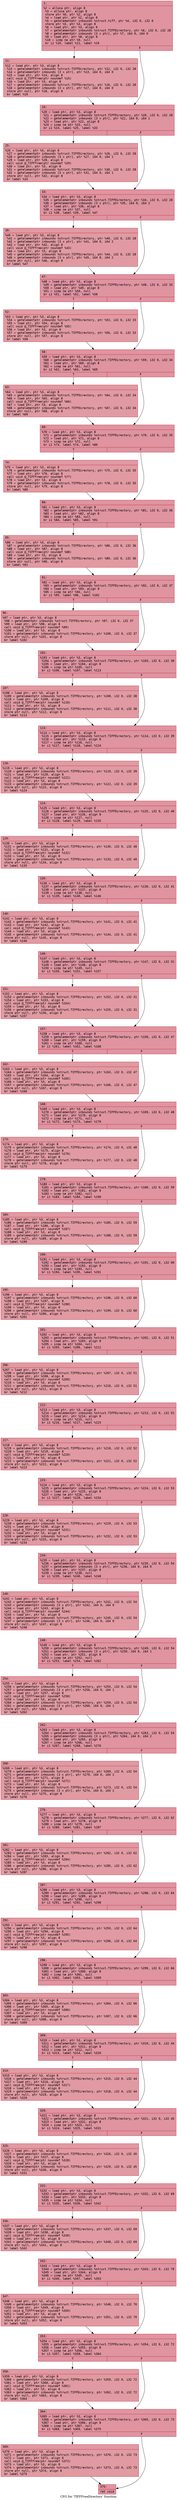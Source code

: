 digraph "CFG for 'TIFFFreeDirectory' function" {
	label="CFG for 'TIFFFreeDirectory' function";

	Node0x6000015d2b20 [shape=record,color="#b70d28ff", style=filled, fillcolor="#b70d2870" fontname="Courier",label="{1:\l|  %2 = alloca ptr, align 8\l  %3 = alloca ptr, align 8\l  store ptr %0, ptr %2, align 8\l  %4 = load ptr, ptr %2, align 8\l  %5 = getelementptr inbounds %struct.tiff, ptr %4, i32 0, i32 6\l  store ptr %5, ptr %3, align 8\l  %6 = load ptr, ptr %3, align 8\l  %7 = getelementptr inbounds %struct.TIFFDirectory, ptr %6, i32 0, i32 28\l  %8 = getelementptr inbounds [3 x ptr], ptr %7, i64 0, i64 0\l  %9 = load ptr, ptr %8, align 8\l  %10 = icmp ne ptr %9, null\l  br i1 %10, label %11, label %19\l|{<s0>T|<s1>F}}"];
	Node0x6000015d2b20:s0 -> Node0x6000015d2b70[tooltip="1 -> 11\nProbability 62.50%" ];
	Node0x6000015d2b20:s1 -> Node0x6000015d2bc0[tooltip="1 -> 19\nProbability 37.50%" ];
	Node0x6000015d2b70 [shape=record,color="#b70d28ff", style=filled, fillcolor="#bb1b2c70" fontname="Courier",label="{11:\l|  %12 = load ptr, ptr %3, align 8\l  %13 = getelementptr inbounds %struct.TIFFDirectory, ptr %12, i32 0, i32 28\l  %14 = getelementptr inbounds [3 x ptr], ptr %13, i64 0, i64 0\l  %15 = load ptr, ptr %14, align 8\l  call void @_TIFFfree(ptr noundef %15)\l  %16 = load ptr, ptr %3, align 8\l  %17 = getelementptr inbounds %struct.TIFFDirectory, ptr %16, i32 0, i32 28\l  %18 = getelementptr inbounds [3 x ptr], ptr %17, i64 0, i64 0\l  store ptr null, ptr %18, align 8\l  br label %19\l}"];
	Node0x6000015d2b70 -> Node0x6000015d2bc0[tooltip="11 -> 19\nProbability 100.00%" ];
	Node0x6000015d2bc0 [shape=record,color="#b70d28ff", style=filled, fillcolor="#b70d2870" fontname="Courier",label="{19:\l|  %20 = load ptr, ptr %3, align 8\l  %21 = getelementptr inbounds %struct.TIFFDirectory, ptr %20, i32 0, i32 28\l  %22 = getelementptr inbounds [3 x ptr], ptr %21, i64 0, i64 1\l  %23 = load ptr, ptr %22, align 8\l  %24 = icmp ne ptr %23, null\l  br i1 %24, label %25, label %33\l|{<s0>T|<s1>F}}"];
	Node0x6000015d2bc0:s0 -> Node0x6000015d2c10[tooltip="19 -> 25\nProbability 62.50%" ];
	Node0x6000015d2bc0:s1 -> Node0x6000015d2c60[tooltip="19 -> 33\nProbability 37.50%" ];
	Node0x6000015d2c10 [shape=record,color="#b70d28ff", style=filled, fillcolor="#bb1b2c70" fontname="Courier",label="{25:\l|  %26 = load ptr, ptr %3, align 8\l  %27 = getelementptr inbounds %struct.TIFFDirectory, ptr %26, i32 0, i32 28\l  %28 = getelementptr inbounds [3 x ptr], ptr %27, i64 0, i64 1\l  %29 = load ptr, ptr %28, align 8\l  call void @_TIFFfree(ptr noundef %29)\l  %30 = load ptr, ptr %3, align 8\l  %31 = getelementptr inbounds %struct.TIFFDirectory, ptr %30, i32 0, i32 28\l  %32 = getelementptr inbounds [3 x ptr], ptr %31, i64 0, i64 1\l  store ptr null, ptr %32, align 8\l  br label %33\l}"];
	Node0x6000015d2c10 -> Node0x6000015d2c60[tooltip="25 -> 33\nProbability 100.00%" ];
	Node0x6000015d2c60 [shape=record,color="#b70d28ff", style=filled, fillcolor="#b70d2870" fontname="Courier",label="{33:\l|  %34 = load ptr, ptr %3, align 8\l  %35 = getelementptr inbounds %struct.TIFFDirectory, ptr %34, i32 0, i32 28\l  %36 = getelementptr inbounds [3 x ptr], ptr %35, i64 0, i64 2\l  %37 = load ptr, ptr %36, align 8\l  %38 = icmp ne ptr %37, null\l  br i1 %38, label %39, label %47\l|{<s0>T|<s1>F}}"];
	Node0x6000015d2c60:s0 -> Node0x6000015d2cb0[tooltip="33 -> 39\nProbability 62.50%" ];
	Node0x6000015d2c60:s1 -> Node0x6000015d2d00[tooltip="33 -> 47\nProbability 37.50%" ];
	Node0x6000015d2cb0 [shape=record,color="#b70d28ff", style=filled, fillcolor="#bb1b2c70" fontname="Courier",label="{39:\l|  %40 = load ptr, ptr %3, align 8\l  %41 = getelementptr inbounds %struct.TIFFDirectory, ptr %40, i32 0, i32 28\l  %42 = getelementptr inbounds [3 x ptr], ptr %41, i64 0, i64 2\l  %43 = load ptr, ptr %42, align 8\l  call void @_TIFFfree(ptr noundef %43)\l  %44 = load ptr, ptr %3, align 8\l  %45 = getelementptr inbounds %struct.TIFFDirectory, ptr %44, i32 0, i32 28\l  %46 = getelementptr inbounds [3 x ptr], ptr %45, i64 0, i64 2\l  store ptr null, ptr %46, align 8\l  br label %47\l}"];
	Node0x6000015d2cb0 -> Node0x6000015d2d00[tooltip="39 -> 47\nProbability 100.00%" ];
	Node0x6000015d2d00 [shape=record,color="#b70d28ff", style=filled, fillcolor="#b70d2870" fontname="Courier",label="{47:\l|  %48 = load ptr, ptr %3, align 8\l  %49 = getelementptr inbounds %struct.TIFFDirectory, ptr %48, i32 0, i32 33\l  %50 = load ptr, ptr %49, align 8\l  %51 = icmp ne ptr %50, null\l  br i1 %51, label %52, label %58\l|{<s0>T|<s1>F}}"];
	Node0x6000015d2d00:s0 -> Node0x6000015d2d50[tooltip="47 -> 52\nProbability 62.50%" ];
	Node0x6000015d2d00:s1 -> Node0x6000015d2da0[tooltip="47 -> 58\nProbability 37.50%" ];
	Node0x6000015d2d50 [shape=record,color="#b70d28ff", style=filled, fillcolor="#bb1b2c70" fontname="Courier",label="{52:\l|  %53 = load ptr, ptr %3, align 8\l  %54 = getelementptr inbounds %struct.TIFFDirectory, ptr %53, i32 0, i32 33\l  %55 = load ptr, ptr %54, align 8\l  call void @_TIFFfree(ptr noundef %55)\l  %56 = load ptr, ptr %3, align 8\l  %57 = getelementptr inbounds %struct.TIFFDirectory, ptr %56, i32 0, i32 33\l  store ptr null, ptr %57, align 8\l  br label %58\l}"];
	Node0x6000015d2d50 -> Node0x6000015d2da0[tooltip="52 -> 58\nProbability 100.00%" ];
	Node0x6000015d2da0 [shape=record,color="#b70d28ff", style=filled, fillcolor="#b70d2870" fontname="Courier",label="{58:\l|  %59 = load ptr, ptr %3, align 8\l  %60 = getelementptr inbounds %struct.TIFFDirectory, ptr %59, i32 0, i32 34\l  %61 = load ptr, ptr %60, align 8\l  %62 = icmp ne ptr %61, null\l  br i1 %62, label %63, label %69\l|{<s0>T|<s1>F}}"];
	Node0x6000015d2da0:s0 -> Node0x6000015d2df0[tooltip="58 -> 63\nProbability 62.50%" ];
	Node0x6000015d2da0:s1 -> Node0x6000015d2e40[tooltip="58 -> 69\nProbability 37.50%" ];
	Node0x6000015d2df0 [shape=record,color="#b70d28ff", style=filled, fillcolor="#bb1b2c70" fontname="Courier",label="{63:\l|  %64 = load ptr, ptr %3, align 8\l  %65 = getelementptr inbounds %struct.TIFFDirectory, ptr %64, i32 0, i32 34\l  %66 = load ptr, ptr %65, align 8\l  call void @_TIFFfree(ptr noundef %66)\l  %67 = load ptr, ptr %3, align 8\l  %68 = getelementptr inbounds %struct.TIFFDirectory, ptr %67, i32 0, i32 34\l  store ptr null, ptr %68, align 8\l  br label %69\l}"];
	Node0x6000015d2df0 -> Node0x6000015d2e40[tooltip="63 -> 69\nProbability 100.00%" ];
	Node0x6000015d2e40 [shape=record,color="#b70d28ff", style=filled, fillcolor="#b70d2870" fontname="Courier",label="{69:\l|  %70 = load ptr, ptr %3, align 8\l  %71 = getelementptr inbounds %struct.TIFFDirectory, ptr %70, i32 0, i32 35\l  %72 = load ptr, ptr %71, align 8\l  %73 = icmp ne ptr %72, null\l  br i1 %73, label %74, label %80\l|{<s0>T|<s1>F}}"];
	Node0x6000015d2e40:s0 -> Node0x6000015d2e90[tooltip="69 -> 74\nProbability 62.50%" ];
	Node0x6000015d2e40:s1 -> Node0x6000015d2ee0[tooltip="69 -> 80\nProbability 37.50%" ];
	Node0x6000015d2e90 [shape=record,color="#b70d28ff", style=filled, fillcolor="#bb1b2c70" fontname="Courier",label="{74:\l|  %75 = load ptr, ptr %3, align 8\l  %76 = getelementptr inbounds %struct.TIFFDirectory, ptr %75, i32 0, i32 35\l  %77 = load ptr, ptr %76, align 8\l  call void @_TIFFfree(ptr noundef %77)\l  %78 = load ptr, ptr %3, align 8\l  %79 = getelementptr inbounds %struct.TIFFDirectory, ptr %78, i32 0, i32 35\l  store ptr null, ptr %79, align 8\l  br label %80\l}"];
	Node0x6000015d2e90 -> Node0x6000015d2ee0[tooltip="74 -> 80\nProbability 100.00%" ];
	Node0x6000015d2ee0 [shape=record,color="#b70d28ff", style=filled, fillcolor="#b70d2870" fontname="Courier",label="{80:\l|  %81 = load ptr, ptr %3, align 8\l  %82 = getelementptr inbounds %struct.TIFFDirectory, ptr %81, i32 0, i32 36\l  %83 = load ptr, ptr %82, align 8\l  %84 = icmp ne ptr %83, null\l  br i1 %84, label %85, label %91\l|{<s0>T|<s1>F}}"];
	Node0x6000015d2ee0:s0 -> Node0x6000015d2f30[tooltip="80 -> 85\nProbability 62.50%" ];
	Node0x6000015d2ee0:s1 -> Node0x6000015d2f80[tooltip="80 -> 91\nProbability 37.50%" ];
	Node0x6000015d2f30 [shape=record,color="#b70d28ff", style=filled, fillcolor="#bb1b2c70" fontname="Courier",label="{85:\l|  %86 = load ptr, ptr %3, align 8\l  %87 = getelementptr inbounds %struct.TIFFDirectory, ptr %86, i32 0, i32 36\l  %88 = load ptr, ptr %87, align 8\l  call void @_TIFFfree(ptr noundef %88)\l  %89 = load ptr, ptr %3, align 8\l  %90 = getelementptr inbounds %struct.TIFFDirectory, ptr %89, i32 0, i32 36\l  store ptr null, ptr %90, align 8\l  br label %91\l}"];
	Node0x6000015d2f30 -> Node0x6000015d2f80[tooltip="85 -> 91\nProbability 100.00%" ];
	Node0x6000015d2f80 [shape=record,color="#b70d28ff", style=filled, fillcolor="#b70d2870" fontname="Courier",label="{91:\l|  %92 = load ptr, ptr %3, align 8\l  %93 = getelementptr inbounds %struct.TIFFDirectory, ptr %92, i32 0, i32 37\l  %94 = load ptr, ptr %93, align 8\l  %95 = icmp ne ptr %94, null\l  br i1 %95, label %96, label %102\l|{<s0>T|<s1>F}}"];
	Node0x6000015d2f80:s0 -> Node0x6000015d2fd0[tooltip="91 -> 96\nProbability 62.50%" ];
	Node0x6000015d2f80:s1 -> Node0x6000015d3020[tooltip="91 -> 102\nProbability 37.50%" ];
	Node0x6000015d2fd0 [shape=record,color="#b70d28ff", style=filled, fillcolor="#bb1b2c70" fontname="Courier",label="{96:\l|  %97 = load ptr, ptr %3, align 8\l  %98 = getelementptr inbounds %struct.TIFFDirectory, ptr %97, i32 0, i32 37\l  %99 = load ptr, ptr %98, align 8\l  call void @_TIFFfree(ptr noundef %99)\l  %100 = load ptr, ptr %3, align 8\l  %101 = getelementptr inbounds %struct.TIFFDirectory, ptr %100, i32 0, i32 37\l  store ptr null, ptr %101, align 8\l  br label %102\l}"];
	Node0x6000015d2fd0 -> Node0x6000015d3020[tooltip="96 -> 102\nProbability 100.00%" ];
	Node0x6000015d3020 [shape=record,color="#b70d28ff", style=filled, fillcolor="#b70d2870" fontname="Courier",label="{102:\l|  %103 = load ptr, ptr %3, align 8\l  %104 = getelementptr inbounds %struct.TIFFDirectory, ptr %103, i32 0, i32 38\l  %105 = load ptr, ptr %104, align 8\l  %106 = icmp ne ptr %105, null\l  br i1 %106, label %107, label %113\l|{<s0>T|<s1>F}}"];
	Node0x6000015d3020:s0 -> Node0x6000015d3070[tooltip="102 -> 107\nProbability 62.50%" ];
	Node0x6000015d3020:s1 -> Node0x6000015d30c0[tooltip="102 -> 113\nProbability 37.50%" ];
	Node0x6000015d3070 [shape=record,color="#b70d28ff", style=filled, fillcolor="#bb1b2c70" fontname="Courier",label="{107:\l|  %108 = load ptr, ptr %3, align 8\l  %109 = getelementptr inbounds %struct.TIFFDirectory, ptr %108, i32 0, i32 38\l  %110 = load ptr, ptr %109, align 8\l  call void @_TIFFfree(ptr noundef %110)\l  %111 = load ptr, ptr %3, align 8\l  %112 = getelementptr inbounds %struct.TIFFDirectory, ptr %111, i32 0, i32 38\l  store ptr null, ptr %112, align 8\l  br label %113\l}"];
	Node0x6000015d3070 -> Node0x6000015d30c0[tooltip="107 -> 113\nProbability 100.00%" ];
	Node0x6000015d30c0 [shape=record,color="#b70d28ff", style=filled, fillcolor="#b70d2870" fontname="Courier",label="{113:\l|  %114 = load ptr, ptr %3, align 8\l  %115 = getelementptr inbounds %struct.TIFFDirectory, ptr %114, i32 0, i32 39\l  %116 = load ptr, ptr %115, align 8\l  %117 = icmp ne ptr %116, null\l  br i1 %117, label %118, label %124\l|{<s0>T|<s1>F}}"];
	Node0x6000015d30c0:s0 -> Node0x6000015d3110[tooltip="113 -> 118\nProbability 62.50%" ];
	Node0x6000015d30c0:s1 -> Node0x6000015d3160[tooltip="113 -> 124\nProbability 37.50%" ];
	Node0x6000015d3110 [shape=record,color="#b70d28ff", style=filled, fillcolor="#bb1b2c70" fontname="Courier",label="{118:\l|  %119 = load ptr, ptr %3, align 8\l  %120 = getelementptr inbounds %struct.TIFFDirectory, ptr %119, i32 0, i32 39\l  %121 = load ptr, ptr %120, align 8\l  call void @_TIFFfree(ptr noundef %121)\l  %122 = load ptr, ptr %3, align 8\l  %123 = getelementptr inbounds %struct.TIFFDirectory, ptr %122, i32 0, i32 39\l  store ptr null, ptr %123, align 8\l  br label %124\l}"];
	Node0x6000015d3110 -> Node0x6000015d3160[tooltip="118 -> 124\nProbability 100.00%" ];
	Node0x6000015d3160 [shape=record,color="#b70d28ff", style=filled, fillcolor="#b70d2870" fontname="Courier",label="{124:\l|  %125 = load ptr, ptr %3, align 8\l  %126 = getelementptr inbounds %struct.TIFFDirectory, ptr %125, i32 0, i32 40\l  %127 = load ptr, ptr %126, align 8\l  %128 = icmp ne ptr %127, null\l  br i1 %128, label %129, label %135\l|{<s0>T|<s1>F}}"];
	Node0x6000015d3160:s0 -> Node0x6000015d31b0[tooltip="124 -> 129\nProbability 62.50%" ];
	Node0x6000015d3160:s1 -> Node0x6000015d3200[tooltip="124 -> 135\nProbability 37.50%" ];
	Node0x6000015d31b0 [shape=record,color="#b70d28ff", style=filled, fillcolor="#bb1b2c70" fontname="Courier",label="{129:\l|  %130 = load ptr, ptr %3, align 8\l  %131 = getelementptr inbounds %struct.TIFFDirectory, ptr %130, i32 0, i32 40\l  %132 = load ptr, ptr %131, align 8\l  call void @_TIFFfree(ptr noundef %132)\l  %133 = load ptr, ptr %3, align 8\l  %134 = getelementptr inbounds %struct.TIFFDirectory, ptr %133, i32 0, i32 40\l  store ptr null, ptr %134, align 8\l  br label %135\l}"];
	Node0x6000015d31b0 -> Node0x6000015d3200[tooltip="129 -> 135\nProbability 100.00%" ];
	Node0x6000015d3200 [shape=record,color="#b70d28ff", style=filled, fillcolor="#b70d2870" fontname="Courier",label="{135:\l|  %136 = load ptr, ptr %3, align 8\l  %137 = getelementptr inbounds %struct.TIFFDirectory, ptr %136, i32 0, i32 41\l  %138 = load ptr, ptr %137, align 8\l  %139 = icmp ne ptr %138, null\l  br i1 %139, label %140, label %146\l|{<s0>T|<s1>F}}"];
	Node0x6000015d3200:s0 -> Node0x6000015d3250[tooltip="135 -> 140\nProbability 62.50%" ];
	Node0x6000015d3200:s1 -> Node0x6000015d32a0[tooltip="135 -> 146\nProbability 37.50%" ];
	Node0x6000015d3250 [shape=record,color="#b70d28ff", style=filled, fillcolor="#bb1b2c70" fontname="Courier",label="{140:\l|  %141 = load ptr, ptr %3, align 8\l  %142 = getelementptr inbounds %struct.TIFFDirectory, ptr %141, i32 0, i32 41\l  %143 = load ptr, ptr %142, align 8\l  call void @_TIFFfree(ptr noundef %143)\l  %144 = load ptr, ptr %3, align 8\l  %145 = getelementptr inbounds %struct.TIFFDirectory, ptr %144, i32 0, i32 41\l  store ptr null, ptr %145, align 8\l  br label %146\l}"];
	Node0x6000015d3250 -> Node0x6000015d32a0[tooltip="140 -> 146\nProbability 100.00%" ];
	Node0x6000015d32a0 [shape=record,color="#b70d28ff", style=filled, fillcolor="#b70d2870" fontname="Courier",label="{146:\l|  %147 = load ptr, ptr %3, align 8\l  %148 = getelementptr inbounds %struct.TIFFDirectory, ptr %147, i32 0, i32 31\l  %149 = load ptr, ptr %148, align 8\l  %150 = icmp ne ptr %149, null\l  br i1 %150, label %151, label %157\l|{<s0>T|<s1>F}}"];
	Node0x6000015d32a0:s0 -> Node0x6000015d32f0[tooltip="146 -> 151\nProbability 62.50%" ];
	Node0x6000015d32a0:s1 -> Node0x6000015d3340[tooltip="146 -> 157\nProbability 37.50%" ];
	Node0x6000015d32f0 [shape=record,color="#b70d28ff", style=filled, fillcolor="#bb1b2c70" fontname="Courier",label="{151:\l|  %152 = load ptr, ptr %3, align 8\l  %153 = getelementptr inbounds %struct.TIFFDirectory, ptr %152, i32 0, i32 31\l  %154 = load ptr, ptr %153, align 8\l  call void @_TIFFfree(ptr noundef %154)\l  %155 = load ptr, ptr %3, align 8\l  %156 = getelementptr inbounds %struct.TIFFDirectory, ptr %155, i32 0, i32 31\l  store ptr null, ptr %156, align 8\l  br label %157\l}"];
	Node0x6000015d32f0 -> Node0x6000015d3340[tooltip="151 -> 157\nProbability 100.00%" ];
	Node0x6000015d3340 [shape=record,color="#b70d28ff", style=filled, fillcolor="#b70d2870" fontname="Courier",label="{157:\l|  %158 = load ptr, ptr %3, align 8\l  %159 = getelementptr inbounds %struct.TIFFDirectory, ptr %158, i32 0, i32 47\l  %160 = load ptr, ptr %159, align 8\l  %161 = icmp ne ptr %160, null\l  br i1 %161, label %162, label %168\l|{<s0>T|<s1>F}}"];
	Node0x6000015d3340:s0 -> Node0x6000015d3390[tooltip="157 -> 162\nProbability 62.50%" ];
	Node0x6000015d3340:s1 -> Node0x6000015d33e0[tooltip="157 -> 168\nProbability 37.50%" ];
	Node0x6000015d3390 [shape=record,color="#b70d28ff", style=filled, fillcolor="#bb1b2c70" fontname="Courier",label="{162:\l|  %163 = load ptr, ptr %3, align 8\l  %164 = getelementptr inbounds %struct.TIFFDirectory, ptr %163, i32 0, i32 47\l  %165 = load ptr, ptr %164, align 8\l  call void @_TIFFfree(ptr noundef %165)\l  %166 = load ptr, ptr %3, align 8\l  %167 = getelementptr inbounds %struct.TIFFDirectory, ptr %166, i32 0, i32 47\l  store ptr null, ptr %167, align 8\l  br label %168\l}"];
	Node0x6000015d3390 -> Node0x6000015d33e0[tooltip="162 -> 168\nProbability 100.00%" ];
	Node0x6000015d33e0 [shape=record,color="#b70d28ff", style=filled, fillcolor="#b70d2870" fontname="Courier",label="{168:\l|  %169 = load ptr, ptr %3, align 8\l  %170 = getelementptr inbounds %struct.TIFFDirectory, ptr %169, i32 0, i32 48\l  %171 = load ptr, ptr %170, align 8\l  %172 = icmp ne ptr %171, null\l  br i1 %172, label %173, label %179\l|{<s0>T|<s1>F}}"];
	Node0x6000015d33e0:s0 -> Node0x6000015d3430[tooltip="168 -> 173\nProbability 62.50%" ];
	Node0x6000015d33e0:s1 -> Node0x6000015d3480[tooltip="168 -> 179\nProbability 37.50%" ];
	Node0x6000015d3430 [shape=record,color="#b70d28ff", style=filled, fillcolor="#bb1b2c70" fontname="Courier",label="{173:\l|  %174 = load ptr, ptr %3, align 8\l  %175 = getelementptr inbounds %struct.TIFFDirectory, ptr %174, i32 0, i32 48\l  %176 = load ptr, ptr %175, align 8\l  call void @_TIFFfree(ptr noundef %176)\l  %177 = load ptr, ptr %3, align 8\l  %178 = getelementptr inbounds %struct.TIFFDirectory, ptr %177, i32 0, i32 48\l  store ptr null, ptr %178, align 8\l  br label %179\l}"];
	Node0x6000015d3430 -> Node0x6000015d3480[tooltip="173 -> 179\nProbability 100.00%" ];
	Node0x6000015d3480 [shape=record,color="#b70d28ff", style=filled, fillcolor="#b70d2870" fontname="Courier",label="{179:\l|  %180 = load ptr, ptr %3, align 8\l  %181 = getelementptr inbounds %struct.TIFFDirectory, ptr %180, i32 0, i32 59\l  %182 = load ptr, ptr %181, align 8\l  %183 = icmp ne ptr %182, null\l  br i1 %183, label %184, label %190\l|{<s0>T|<s1>F}}"];
	Node0x6000015d3480:s0 -> Node0x6000015d34d0[tooltip="179 -> 184\nProbability 62.50%" ];
	Node0x6000015d3480:s1 -> Node0x6000015d3520[tooltip="179 -> 190\nProbability 37.50%" ];
	Node0x6000015d34d0 [shape=record,color="#b70d28ff", style=filled, fillcolor="#bb1b2c70" fontname="Courier",label="{184:\l|  %185 = load ptr, ptr %3, align 8\l  %186 = getelementptr inbounds %struct.TIFFDirectory, ptr %185, i32 0, i32 59\l  %187 = load ptr, ptr %186, align 8\l  call void @_TIFFfree(ptr noundef %187)\l  %188 = load ptr, ptr %3, align 8\l  %189 = getelementptr inbounds %struct.TIFFDirectory, ptr %188, i32 0, i32 59\l  store ptr null, ptr %189, align 8\l  br label %190\l}"];
	Node0x6000015d34d0 -> Node0x6000015d3520[tooltip="184 -> 190\nProbability 100.00%" ];
	Node0x6000015d3520 [shape=record,color="#b70d28ff", style=filled, fillcolor="#b70d2870" fontname="Courier",label="{190:\l|  %191 = load ptr, ptr %3, align 8\l  %192 = getelementptr inbounds %struct.TIFFDirectory, ptr %191, i32 0, i32 60\l  %193 = load ptr, ptr %192, align 8\l  %194 = icmp ne ptr %193, null\l  br i1 %194, label %195, label %201\l|{<s0>T|<s1>F}}"];
	Node0x6000015d3520:s0 -> Node0x6000015d3570[tooltip="190 -> 195\nProbability 62.50%" ];
	Node0x6000015d3520:s1 -> Node0x6000015d35c0[tooltip="190 -> 201\nProbability 37.50%" ];
	Node0x6000015d3570 [shape=record,color="#b70d28ff", style=filled, fillcolor="#bb1b2c70" fontname="Courier",label="{195:\l|  %196 = load ptr, ptr %3, align 8\l  %197 = getelementptr inbounds %struct.TIFFDirectory, ptr %196, i32 0, i32 60\l  %198 = load ptr, ptr %197, align 8\l  call void @_TIFFfree(ptr noundef %198)\l  %199 = load ptr, ptr %3, align 8\l  %200 = getelementptr inbounds %struct.TIFFDirectory, ptr %199, i32 0, i32 60\l  store ptr null, ptr %200, align 8\l  br label %201\l}"];
	Node0x6000015d3570 -> Node0x6000015d35c0[tooltip="195 -> 201\nProbability 100.00%" ];
	Node0x6000015d35c0 [shape=record,color="#b70d28ff", style=filled, fillcolor="#b70d2870" fontname="Courier",label="{201:\l|  %202 = load ptr, ptr %3, align 8\l  %203 = getelementptr inbounds %struct.TIFFDirectory, ptr %202, i32 0, i32 51\l  %204 = load ptr, ptr %203, align 8\l  %205 = icmp ne ptr %204, null\l  br i1 %205, label %206, label %212\l|{<s0>T|<s1>F}}"];
	Node0x6000015d35c0:s0 -> Node0x6000015d3610[tooltip="201 -> 206\nProbability 62.50%" ];
	Node0x6000015d35c0:s1 -> Node0x6000015d3660[tooltip="201 -> 212\nProbability 37.50%" ];
	Node0x6000015d3610 [shape=record,color="#b70d28ff", style=filled, fillcolor="#bb1b2c70" fontname="Courier",label="{206:\l|  %207 = load ptr, ptr %3, align 8\l  %208 = getelementptr inbounds %struct.TIFFDirectory, ptr %207, i32 0, i32 51\l  %209 = load ptr, ptr %208, align 8\l  call void @_TIFFfree(ptr noundef %209)\l  %210 = load ptr, ptr %3, align 8\l  %211 = getelementptr inbounds %struct.TIFFDirectory, ptr %210, i32 0, i32 51\l  store ptr null, ptr %211, align 8\l  br label %212\l}"];
	Node0x6000015d3610 -> Node0x6000015d3660[tooltip="206 -> 212\nProbability 100.00%" ];
	Node0x6000015d3660 [shape=record,color="#b70d28ff", style=filled, fillcolor="#b70d2870" fontname="Courier",label="{212:\l|  %213 = load ptr, ptr %3, align 8\l  %214 = getelementptr inbounds %struct.TIFFDirectory, ptr %213, i32 0, i32 52\l  %215 = load ptr, ptr %214, align 8\l  %216 = icmp ne ptr %215, null\l  br i1 %216, label %217, label %223\l|{<s0>T|<s1>F}}"];
	Node0x6000015d3660:s0 -> Node0x6000015d36b0[tooltip="212 -> 217\nProbability 62.50%" ];
	Node0x6000015d3660:s1 -> Node0x6000015d3700[tooltip="212 -> 223\nProbability 37.50%" ];
	Node0x6000015d36b0 [shape=record,color="#b70d28ff", style=filled, fillcolor="#bb1b2c70" fontname="Courier",label="{217:\l|  %218 = load ptr, ptr %3, align 8\l  %219 = getelementptr inbounds %struct.TIFFDirectory, ptr %218, i32 0, i32 52\l  %220 = load ptr, ptr %219, align 8\l  call void @_TIFFfree(ptr noundef %220)\l  %221 = load ptr, ptr %3, align 8\l  %222 = getelementptr inbounds %struct.TIFFDirectory, ptr %221, i32 0, i32 52\l  store ptr null, ptr %222, align 8\l  br label %223\l}"];
	Node0x6000015d36b0 -> Node0x6000015d3700[tooltip="217 -> 223\nProbability 100.00%" ];
	Node0x6000015d3700 [shape=record,color="#b70d28ff", style=filled, fillcolor="#b70d2870" fontname="Courier",label="{223:\l|  %224 = load ptr, ptr %3, align 8\l  %225 = getelementptr inbounds %struct.TIFFDirectory, ptr %224, i32 0, i32 53\l  %226 = load ptr, ptr %225, align 8\l  %227 = icmp ne ptr %226, null\l  br i1 %227, label %228, label %234\l|{<s0>T|<s1>F}}"];
	Node0x6000015d3700:s0 -> Node0x6000015d3750[tooltip="223 -> 228\nProbability 62.50%" ];
	Node0x6000015d3700:s1 -> Node0x6000015d37a0[tooltip="223 -> 234\nProbability 37.50%" ];
	Node0x6000015d3750 [shape=record,color="#b70d28ff", style=filled, fillcolor="#bb1b2c70" fontname="Courier",label="{228:\l|  %229 = load ptr, ptr %3, align 8\l  %230 = getelementptr inbounds %struct.TIFFDirectory, ptr %229, i32 0, i32 53\l  %231 = load ptr, ptr %230, align 8\l  call void @_TIFFfree(ptr noundef %231)\l  %232 = load ptr, ptr %3, align 8\l  %233 = getelementptr inbounds %struct.TIFFDirectory, ptr %232, i32 0, i32 53\l  store ptr null, ptr %233, align 8\l  br label %234\l}"];
	Node0x6000015d3750 -> Node0x6000015d37a0[tooltip="228 -> 234\nProbability 100.00%" ];
	Node0x6000015d37a0 [shape=record,color="#b70d28ff", style=filled, fillcolor="#b70d2870" fontname="Courier",label="{234:\l|  %235 = load ptr, ptr %3, align 8\l  %236 = getelementptr inbounds %struct.TIFFDirectory, ptr %235, i32 0, i32 54\l  %237 = getelementptr inbounds [3 x ptr], ptr %236, i64 0, i64 0\l  %238 = load ptr, ptr %237, align 8\l  %239 = icmp ne ptr %238, null\l  br i1 %239, label %240, label %248\l|{<s0>T|<s1>F}}"];
	Node0x6000015d37a0:s0 -> Node0x6000015d37f0[tooltip="234 -> 240\nProbability 62.50%" ];
	Node0x6000015d37a0:s1 -> Node0x6000015d3840[tooltip="234 -> 248\nProbability 37.50%" ];
	Node0x6000015d37f0 [shape=record,color="#b70d28ff", style=filled, fillcolor="#bb1b2c70" fontname="Courier",label="{240:\l|  %241 = load ptr, ptr %3, align 8\l  %242 = getelementptr inbounds %struct.TIFFDirectory, ptr %241, i32 0, i32 54\l  %243 = getelementptr inbounds [3 x ptr], ptr %242, i64 0, i64 0\l  %244 = load ptr, ptr %243, align 8\l  call void @_TIFFfree(ptr noundef %244)\l  %245 = load ptr, ptr %3, align 8\l  %246 = getelementptr inbounds %struct.TIFFDirectory, ptr %245, i32 0, i32 54\l  %247 = getelementptr inbounds [3 x ptr], ptr %246, i64 0, i64 0\l  store ptr null, ptr %247, align 8\l  br label %248\l}"];
	Node0x6000015d37f0 -> Node0x6000015d3840[tooltip="240 -> 248\nProbability 100.00%" ];
	Node0x6000015d3840 [shape=record,color="#b70d28ff", style=filled, fillcolor="#b70d2870" fontname="Courier",label="{248:\l|  %249 = load ptr, ptr %3, align 8\l  %250 = getelementptr inbounds %struct.TIFFDirectory, ptr %249, i32 0, i32 54\l  %251 = getelementptr inbounds [3 x ptr], ptr %250, i64 0, i64 1\l  %252 = load ptr, ptr %251, align 8\l  %253 = icmp ne ptr %252, null\l  br i1 %253, label %254, label %262\l|{<s0>T|<s1>F}}"];
	Node0x6000015d3840:s0 -> Node0x6000015d3890[tooltip="248 -> 254\nProbability 62.50%" ];
	Node0x6000015d3840:s1 -> Node0x6000015d38e0[tooltip="248 -> 262\nProbability 37.50%" ];
	Node0x6000015d3890 [shape=record,color="#b70d28ff", style=filled, fillcolor="#bb1b2c70" fontname="Courier",label="{254:\l|  %255 = load ptr, ptr %3, align 8\l  %256 = getelementptr inbounds %struct.TIFFDirectory, ptr %255, i32 0, i32 54\l  %257 = getelementptr inbounds [3 x ptr], ptr %256, i64 0, i64 1\l  %258 = load ptr, ptr %257, align 8\l  call void @_TIFFfree(ptr noundef %258)\l  %259 = load ptr, ptr %3, align 8\l  %260 = getelementptr inbounds %struct.TIFFDirectory, ptr %259, i32 0, i32 54\l  %261 = getelementptr inbounds [3 x ptr], ptr %260, i64 0, i64 1\l  store ptr null, ptr %261, align 8\l  br label %262\l}"];
	Node0x6000015d3890 -> Node0x6000015d38e0[tooltip="254 -> 262\nProbability 100.00%" ];
	Node0x6000015d38e0 [shape=record,color="#b70d28ff", style=filled, fillcolor="#b70d2870" fontname="Courier",label="{262:\l|  %263 = load ptr, ptr %3, align 8\l  %264 = getelementptr inbounds %struct.TIFFDirectory, ptr %263, i32 0, i32 54\l  %265 = getelementptr inbounds [3 x ptr], ptr %264, i64 0, i64 2\l  %266 = load ptr, ptr %265, align 8\l  %267 = icmp ne ptr %266, null\l  br i1 %267, label %268, label %276\l|{<s0>T|<s1>F}}"];
	Node0x6000015d38e0:s0 -> Node0x6000015d3930[tooltip="262 -> 268\nProbability 62.50%" ];
	Node0x6000015d38e0:s1 -> Node0x6000015d3980[tooltip="262 -> 276\nProbability 37.50%" ];
	Node0x6000015d3930 [shape=record,color="#b70d28ff", style=filled, fillcolor="#bb1b2c70" fontname="Courier",label="{268:\l|  %269 = load ptr, ptr %3, align 8\l  %270 = getelementptr inbounds %struct.TIFFDirectory, ptr %269, i32 0, i32 54\l  %271 = getelementptr inbounds [3 x ptr], ptr %270, i64 0, i64 2\l  %272 = load ptr, ptr %271, align 8\l  call void @_TIFFfree(ptr noundef %272)\l  %273 = load ptr, ptr %3, align 8\l  %274 = getelementptr inbounds %struct.TIFFDirectory, ptr %273, i32 0, i32 54\l  %275 = getelementptr inbounds [3 x ptr], ptr %274, i64 0, i64 2\l  store ptr null, ptr %275, align 8\l  br label %276\l}"];
	Node0x6000015d3930 -> Node0x6000015d3980[tooltip="268 -> 276\nProbability 100.00%" ];
	Node0x6000015d3980 [shape=record,color="#b70d28ff", style=filled, fillcolor="#b70d2870" fontname="Courier",label="{276:\l|  %277 = load ptr, ptr %3, align 8\l  %278 = getelementptr inbounds %struct.TIFFDirectory, ptr %277, i32 0, i32 62\l  %279 = load ptr, ptr %278, align 8\l  %280 = icmp ne ptr %279, null\l  br i1 %280, label %281, label %287\l|{<s0>T|<s1>F}}"];
	Node0x6000015d3980:s0 -> Node0x6000015d39d0[tooltip="276 -> 281\nProbability 62.50%" ];
	Node0x6000015d3980:s1 -> Node0x6000015d3a20[tooltip="276 -> 287\nProbability 37.50%" ];
	Node0x6000015d39d0 [shape=record,color="#b70d28ff", style=filled, fillcolor="#bb1b2c70" fontname="Courier",label="{281:\l|  %282 = load ptr, ptr %3, align 8\l  %283 = getelementptr inbounds %struct.TIFFDirectory, ptr %282, i32 0, i32 62\l  %284 = load ptr, ptr %283, align 8\l  call void @_TIFFfree(ptr noundef %284)\l  %285 = load ptr, ptr %3, align 8\l  %286 = getelementptr inbounds %struct.TIFFDirectory, ptr %285, i32 0, i32 62\l  store ptr null, ptr %286, align 8\l  br label %287\l}"];
	Node0x6000015d39d0 -> Node0x6000015d3a20[tooltip="281 -> 287\nProbability 100.00%" ];
	Node0x6000015d3a20 [shape=record,color="#b70d28ff", style=filled, fillcolor="#b70d2870" fontname="Courier",label="{287:\l|  %288 = load ptr, ptr %3, align 8\l  %289 = getelementptr inbounds %struct.TIFFDirectory, ptr %288, i32 0, i32 64\l  %290 = load ptr, ptr %289, align 8\l  %291 = icmp ne ptr %290, null\l  br i1 %291, label %292, label %298\l|{<s0>T|<s1>F}}"];
	Node0x6000015d3a20:s0 -> Node0x6000015d3a70[tooltip="287 -> 292\nProbability 62.50%" ];
	Node0x6000015d3a20:s1 -> Node0x6000015d3ac0[tooltip="287 -> 298\nProbability 37.50%" ];
	Node0x6000015d3a70 [shape=record,color="#b70d28ff", style=filled, fillcolor="#bb1b2c70" fontname="Courier",label="{292:\l|  %293 = load ptr, ptr %3, align 8\l  %294 = getelementptr inbounds %struct.TIFFDirectory, ptr %293, i32 0, i32 64\l  %295 = load ptr, ptr %294, align 8\l  call void @_TIFFfree(ptr noundef %295)\l  %296 = load ptr, ptr %3, align 8\l  %297 = getelementptr inbounds %struct.TIFFDirectory, ptr %296, i32 0, i32 64\l  store ptr null, ptr %297, align 8\l  br label %298\l}"];
	Node0x6000015d3a70 -> Node0x6000015d3ac0[tooltip="292 -> 298\nProbability 100.00%" ];
	Node0x6000015d3ac0 [shape=record,color="#b70d28ff", style=filled, fillcolor="#b70d2870" fontname="Courier",label="{298:\l|  %299 = load ptr, ptr %3, align 8\l  %300 = getelementptr inbounds %struct.TIFFDirectory, ptr %299, i32 0, i32 66\l  %301 = load ptr, ptr %300, align 8\l  %302 = icmp ne ptr %301, null\l  br i1 %302, label %303, label %309\l|{<s0>T|<s1>F}}"];
	Node0x6000015d3ac0:s0 -> Node0x6000015d3b10[tooltip="298 -> 303\nProbability 62.50%" ];
	Node0x6000015d3ac0:s1 -> Node0x6000015d3b60[tooltip="298 -> 309\nProbability 37.50%" ];
	Node0x6000015d3b10 [shape=record,color="#b70d28ff", style=filled, fillcolor="#bb1b2c70" fontname="Courier",label="{303:\l|  %304 = load ptr, ptr %3, align 8\l  %305 = getelementptr inbounds %struct.TIFFDirectory, ptr %304, i32 0, i32 66\l  %306 = load ptr, ptr %305, align 8\l  call void @_TIFFfree(ptr noundef %306)\l  %307 = load ptr, ptr %3, align 8\l  %308 = getelementptr inbounds %struct.TIFFDirectory, ptr %307, i32 0, i32 66\l  store ptr null, ptr %308, align 8\l  br label %309\l}"];
	Node0x6000015d3b10 -> Node0x6000015d3b60[tooltip="303 -> 309\nProbability 100.00%" ];
	Node0x6000015d3b60 [shape=record,color="#b70d28ff", style=filled, fillcolor="#b70d2870" fontname="Courier",label="{309:\l|  %310 = load ptr, ptr %3, align 8\l  %311 = getelementptr inbounds %struct.TIFFDirectory, ptr %310, i32 0, i32 44\l  %312 = load ptr, ptr %311, align 8\l  %313 = icmp ne ptr %312, null\l  br i1 %313, label %314, label %320\l|{<s0>T|<s1>F}}"];
	Node0x6000015d3b60:s0 -> Node0x6000015d3bb0[tooltip="309 -> 314\nProbability 62.50%" ];
	Node0x6000015d3b60:s1 -> Node0x6000015d3c00[tooltip="309 -> 320\nProbability 37.50%" ];
	Node0x6000015d3bb0 [shape=record,color="#b70d28ff", style=filled, fillcolor="#bb1b2c70" fontname="Courier",label="{314:\l|  %315 = load ptr, ptr %3, align 8\l  %316 = getelementptr inbounds %struct.TIFFDirectory, ptr %315, i32 0, i32 44\l  %317 = load ptr, ptr %316, align 8\l  call void @_TIFFfree(ptr noundef %317)\l  %318 = load ptr, ptr %3, align 8\l  %319 = getelementptr inbounds %struct.TIFFDirectory, ptr %318, i32 0, i32 44\l  store ptr null, ptr %319, align 8\l  br label %320\l}"];
	Node0x6000015d3bb0 -> Node0x6000015d3c00[tooltip="314 -> 320\nProbability 100.00%" ];
	Node0x6000015d3c00 [shape=record,color="#b70d28ff", style=filled, fillcolor="#b70d2870" fontname="Courier",label="{320:\l|  %321 = load ptr, ptr %3, align 8\l  %322 = getelementptr inbounds %struct.TIFFDirectory, ptr %321, i32 0, i32 45\l  %323 = load ptr, ptr %322, align 8\l  %324 = icmp ne ptr %323, null\l  br i1 %324, label %325, label %331\l|{<s0>T|<s1>F}}"];
	Node0x6000015d3c00:s0 -> Node0x6000015d3c50[tooltip="320 -> 325\nProbability 62.50%" ];
	Node0x6000015d3c00:s1 -> Node0x6000015d3ca0[tooltip="320 -> 331\nProbability 37.50%" ];
	Node0x6000015d3c50 [shape=record,color="#b70d28ff", style=filled, fillcolor="#bb1b2c70" fontname="Courier",label="{325:\l|  %326 = load ptr, ptr %3, align 8\l  %327 = getelementptr inbounds %struct.TIFFDirectory, ptr %326, i32 0, i32 45\l  %328 = load ptr, ptr %327, align 8\l  call void @_TIFFfree(ptr noundef %328)\l  %329 = load ptr, ptr %3, align 8\l  %330 = getelementptr inbounds %struct.TIFFDirectory, ptr %329, i32 0, i32 45\l  store ptr null, ptr %330, align 8\l  br label %331\l}"];
	Node0x6000015d3c50 -> Node0x6000015d3ca0[tooltip="325 -> 331\nProbability 100.00%" ];
	Node0x6000015d3ca0 [shape=record,color="#b70d28ff", style=filled, fillcolor="#b70d2870" fontname="Courier",label="{331:\l|  %332 = load ptr, ptr %3, align 8\l  %333 = getelementptr inbounds %struct.TIFFDirectory, ptr %332, i32 0, i32 69\l  %334 = load ptr, ptr %333, align 8\l  %335 = icmp ne ptr %334, null\l  br i1 %335, label %336, label %342\l|{<s0>T|<s1>F}}"];
	Node0x6000015d3ca0:s0 -> Node0x6000015d3cf0[tooltip="331 -> 336\nProbability 62.50%" ];
	Node0x6000015d3ca0:s1 -> Node0x6000015d3d40[tooltip="331 -> 342\nProbability 37.50%" ];
	Node0x6000015d3cf0 [shape=record,color="#b70d28ff", style=filled, fillcolor="#bb1b2c70" fontname="Courier",label="{336:\l|  %337 = load ptr, ptr %3, align 8\l  %338 = getelementptr inbounds %struct.TIFFDirectory, ptr %337, i32 0, i32 69\l  %339 = load ptr, ptr %338, align 8\l  call void @_TIFFfree(ptr noundef %339)\l  %340 = load ptr, ptr %3, align 8\l  %341 = getelementptr inbounds %struct.TIFFDirectory, ptr %340, i32 0, i32 69\l  store ptr null, ptr %341, align 8\l  br label %342\l}"];
	Node0x6000015d3cf0 -> Node0x6000015d3d40[tooltip="336 -> 342\nProbability 100.00%" ];
	Node0x6000015d3d40 [shape=record,color="#b70d28ff", style=filled, fillcolor="#b70d2870" fontname="Courier",label="{342:\l|  %343 = load ptr, ptr %3, align 8\l  %344 = getelementptr inbounds %struct.TIFFDirectory, ptr %343, i32 0, i32 70\l  %345 = load ptr, ptr %344, align 8\l  %346 = icmp ne ptr %345, null\l  br i1 %346, label %347, label %353\l|{<s0>T|<s1>F}}"];
	Node0x6000015d3d40:s0 -> Node0x6000015d3d90[tooltip="342 -> 347\nProbability 62.50%" ];
	Node0x6000015d3d40:s1 -> Node0x6000015d3de0[tooltip="342 -> 353\nProbability 37.50%" ];
	Node0x6000015d3d90 [shape=record,color="#b70d28ff", style=filled, fillcolor="#bb1b2c70" fontname="Courier",label="{347:\l|  %348 = load ptr, ptr %3, align 8\l  %349 = getelementptr inbounds %struct.TIFFDirectory, ptr %348, i32 0, i32 70\l  %350 = load ptr, ptr %349, align 8\l  call void @_TIFFfree(ptr noundef %350)\l  %351 = load ptr, ptr %3, align 8\l  %352 = getelementptr inbounds %struct.TIFFDirectory, ptr %351, i32 0, i32 70\l  store ptr null, ptr %352, align 8\l  br label %353\l}"];
	Node0x6000015d3d90 -> Node0x6000015d3de0[tooltip="347 -> 353\nProbability 100.00%" ];
	Node0x6000015d3de0 [shape=record,color="#b70d28ff", style=filled, fillcolor="#b70d2870" fontname="Courier",label="{353:\l|  %354 = load ptr, ptr %3, align 8\l  %355 = getelementptr inbounds %struct.TIFFDirectory, ptr %354, i32 0, i32 72\l  %356 = load ptr, ptr %355, align 8\l  %357 = icmp ne ptr %356, null\l  br i1 %357, label %358, label %364\l|{<s0>T|<s1>F}}"];
	Node0x6000015d3de0:s0 -> Node0x6000015d3e30[tooltip="353 -> 358\nProbability 62.50%" ];
	Node0x6000015d3de0:s1 -> Node0x6000015d3e80[tooltip="353 -> 364\nProbability 37.50%" ];
	Node0x6000015d3e30 [shape=record,color="#b70d28ff", style=filled, fillcolor="#bb1b2c70" fontname="Courier",label="{358:\l|  %359 = load ptr, ptr %3, align 8\l  %360 = getelementptr inbounds %struct.TIFFDirectory, ptr %359, i32 0, i32 72\l  %361 = load ptr, ptr %360, align 8\l  call void @_TIFFfree(ptr noundef %361)\l  %362 = load ptr, ptr %3, align 8\l  %363 = getelementptr inbounds %struct.TIFFDirectory, ptr %362, i32 0, i32 72\l  store ptr null, ptr %363, align 8\l  br label %364\l}"];
	Node0x6000015d3e30 -> Node0x6000015d3e80[tooltip="358 -> 364\nProbability 100.00%" ];
	Node0x6000015d3e80 [shape=record,color="#b70d28ff", style=filled, fillcolor="#b70d2870" fontname="Courier",label="{364:\l|  %365 = load ptr, ptr %3, align 8\l  %366 = getelementptr inbounds %struct.TIFFDirectory, ptr %365, i32 0, i32 73\l  %367 = load ptr, ptr %366, align 8\l  %368 = icmp ne ptr %367, null\l  br i1 %368, label %369, label %375\l|{<s0>T|<s1>F}}"];
	Node0x6000015d3e80:s0 -> Node0x6000015d3ed0[tooltip="364 -> 369\nProbability 62.50%" ];
	Node0x6000015d3e80:s1 -> Node0x6000015d3f20[tooltip="364 -> 375\nProbability 37.50%" ];
	Node0x6000015d3ed0 [shape=record,color="#b70d28ff", style=filled, fillcolor="#bb1b2c70" fontname="Courier",label="{369:\l|  %370 = load ptr, ptr %3, align 8\l  %371 = getelementptr inbounds %struct.TIFFDirectory, ptr %370, i32 0, i32 73\l  %372 = load ptr, ptr %371, align 8\l  call void @_TIFFfree(ptr noundef %372)\l  %373 = load ptr, ptr %3, align 8\l  %374 = getelementptr inbounds %struct.TIFFDirectory, ptr %373, i32 0, i32 73\l  store ptr null, ptr %374, align 8\l  br label %375\l}"];
	Node0x6000015d3ed0 -> Node0x6000015d3f20[tooltip="369 -> 375\nProbability 100.00%" ];
	Node0x6000015d3f20 [shape=record,color="#b70d28ff", style=filled, fillcolor="#b70d2870" fontname="Courier",label="{375:\l|  ret void\l}"];
}
